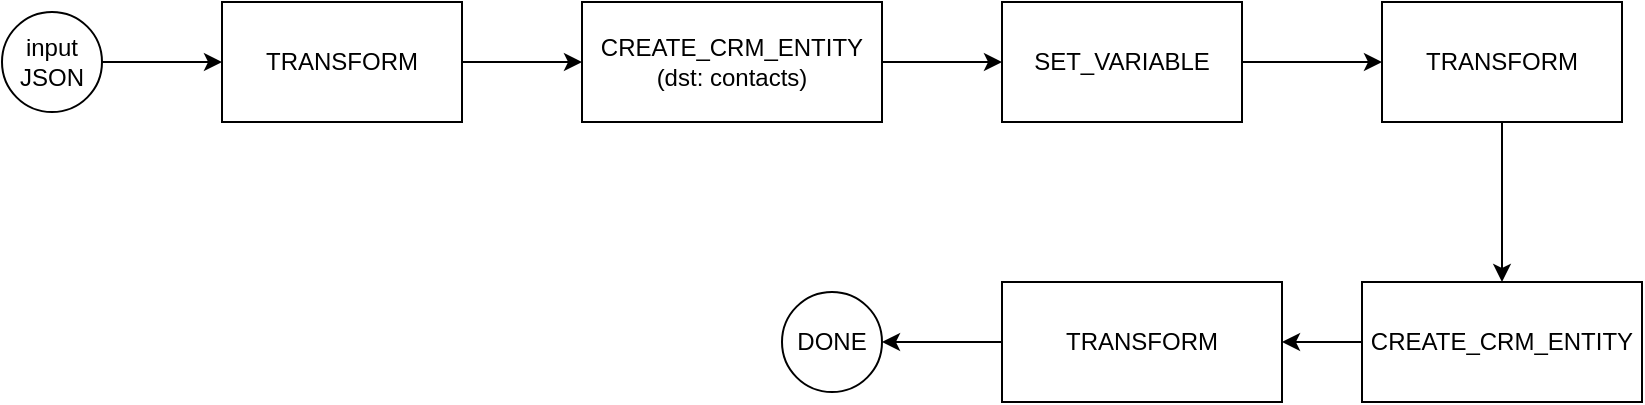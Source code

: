 <mxfile>
    <diagram id="dOBfAFgDkeViaX8NbpLi" name="Page-1">
        <mxGraphModel dx="948" dy="657" grid="1" gridSize="10" guides="1" tooltips="1" connect="1" arrows="1" fold="1" page="1" pageScale="1" pageWidth="850" pageHeight="1100" math="0" shadow="0">
            <root>
                <mxCell id="0"/>
                <mxCell id="1" parent="0"/>
                <mxCell id="23" style="edgeStyle=orthogonalEdgeStyle;rounded=0;orthogonalLoop=1;jettySize=auto;html=1;entryX=0;entryY=0.5;entryDx=0;entryDy=0;" edge="1" parent="1" source="2" target="3">
                    <mxGeometry relative="1" as="geometry"/>
                </mxCell>
                <mxCell id="2" value="TRANSFORM" style="rounded=0;whiteSpace=wrap;html=1;" parent="1" vertex="1">
                    <mxGeometry x="160" y="160" width="120" height="60" as="geometry"/>
                </mxCell>
                <mxCell id="6" value="" style="edgeStyle=orthogonalEdgeStyle;rounded=0;orthogonalLoop=1;jettySize=auto;html=1;" parent="1" source="3" target="5" edge="1">
                    <mxGeometry relative="1" as="geometry"/>
                </mxCell>
                <mxCell id="3" value="CREATE_CRM_ENTITY&lt;br&gt;(dst: contacts)" style="rounded=0;whiteSpace=wrap;html=1;" parent="1" vertex="1">
                    <mxGeometry x="340" y="160" width="150" height="60" as="geometry"/>
                </mxCell>
                <mxCell id="14" value="" style="edgeStyle=orthogonalEdgeStyle;rounded=0;orthogonalLoop=1;jettySize=auto;html=1;" parent="1" source="5" target="13" edge="1">
                    <mxGeometry relative="1" as="geometry"/>
                </mxCell>
                <mxCell id="5" value="SET_VARIABLE" style="rounded=0;whiteSpace=wrap;html=1;" parent="1" vertex="1">
                    <mxGeometry x="550" y="160" width="120" height="60" as="geometry"/>
                </mxCell>
                <mxCell id="12" style="edgeStyle=orthogonalEdgeStyle;rounded=0;orthogonalLoop=1;jettySize=auto;html=1;entryX=0;entryY=0.5;entryDx=0;entryDy=0;exitX=1;exitY=0.5;exitDx=0;exitDy=0;" parent="1" source="22" target="2" edge="1">
                    <mxGeometry relative="1" as="geometry">
                        <mxPoint x="120" y="190" as="sourcePoint"/>
                    </mxGeometry>
                </mxCell>
                <mxCell id="16" value="" style="edgeStyle=orthogonalEdgeStyle;rounded=0;orthogonalLoop=1;jettySize=auto;html=1;" parent="1" source="13" target="15" edge="1">
                    <mxGeometry relative="1" as="geometry"/>
                </mxCell>
                <mxCell id="13" value="TRANSFORM" style="rounded=0;whiteSpace=wrap;html=1;" parent="1" vertex="1">
                    <mxGeometry x="740" y="160" width="120" height="60" as="geometry"/>
                </mxCell>
                <mxCell id="19" value="" style="edgeStyle=orthogonalEdgeStyle;rounded=0;orthogonalLoop=1;jettySize=auto;html=1;" parent="1" source="15" target="18" edge="1">
                    <mxGeometry relative="1" as="geometry"/>
                </mxCell>
                <mxCell id="15" value="CREATE_CRM_ENTITY" style="rounded=0;whiteSpace=wrap;html=1;" parent="1" vertex="1">
                    <mxGeometry x="730" y="300" width="140" height="60" as="geometry"/>
                </mxCell>
                <mxCell id="21" style="edgeStyle=orthogonalEdgeStyle;rounded=0;orthogonalLoop=1;jettySize=auto;html=1;entryX=1;entryY=0.5;entryDx=0;entryDy=0;" parent="1" source="18" target="20" edge="1">
                    <mxGeometry relative="1" as="geometry"/>
                </mxCell>
                <mxCell id="18" value="TRANSFORM" style="rounded=0;whiteSpace=wrap;html=1;" parent="1" vertex="1">
                    <mxGeometry x="550" y="300" width="140" height="60" as="geometry"/>
                </mxCell>
                <mxCell id="20" value="DONE" style="ellipse;whiteSpace=wrap;html=1;aspect=fixed;" parent="1" vertex="1">
                    <mxGeometry x="440" y="305" width="50" height="50" as="geometry"/>
                </mxCell>
                <mxCell id="22" value="input&lt;br&gt;JSON" style="ellipse;whiteSpace=wrap;html=1;aspect=fixed;" parent="1" vertex="1">
                    <mxGeometry x="50" y="165" width="50" height="50" as="geometry"/>
                </mxCell>
            </root>
        </mxGraphModel>
    </diagram>
</mxfile>